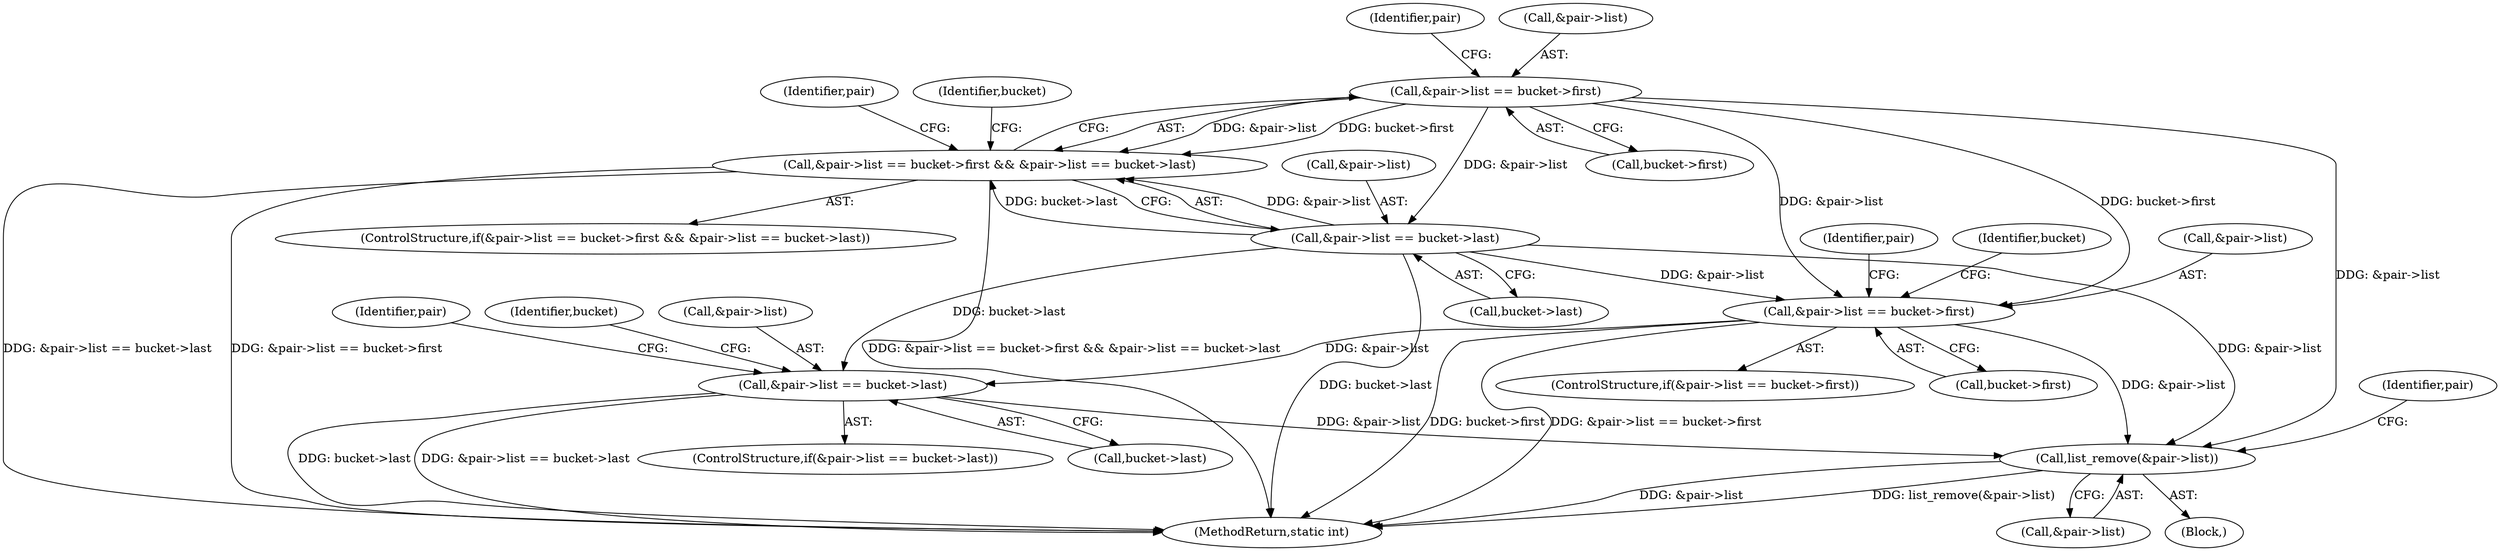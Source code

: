 digraph "0_jansson_8f80c2d83808150724d31793e6ade92749b1faa4_1@pointer" {
"1000137" [label="(Call,&pair->list == bucket->first)"];
"1000136" [label="(Call,&pair->list == bucket->first && &pair->list == bucket->last)"];
"1000145" [label="(Call,&pair->list == bucket->last)"];
"1000167" [label="(Call,&pair->list == bucket->first)"];
"1000186" [label="(Call,&pair->list == bucket->last)"];
"1000203" [label="(Call,list_remove(&pair->list))"];
"1000150" [label="(Call,bucket->last)"];
"1000204" [label="(Call,&pair->list)"];
"1000137" [label="(Call,&pair->list == bucket->first)"];
"1000146" [label="(Call,&pair->list)"];
"1000167" [label="(Call,&pair->list == bucket->first)"];
"1000189" [label="(Identifier,pair)"];
"1000177" [label="(Identifier,bucket)"];
"1000210" [label="(Identifier,pair)"];
"1000170" [label="(Identifier,pair)"];
"1000186" [label="(Call,&pair->list == bucket->last)"];
"1000136" [label="(Call,&pair->list == bucket->first && &pair->list == bucket->last)"];
"1000191" [label="(Call,bucket->last)"];
"1000166" [label="(ControlStructure,if(&pair->list == bucket->first))"];
"1000104" [label="(Block,)"];
"1000187" [label="(Call,&pair->list)"];
"1000148" [label="(Identifier,pair)"];
"1000155" [label="(Identifier,bucket)"];
"1000220" [label="(MethodReturn,static int)"];
"1000138" [label="(Call,&pair->list)"];
"1000145" [label="(Call,&pair->list == bucket->last)"];
"1000206" [label="(Identifier,pair)"];
"1000172" [label="(Call,bucket->first)"];
"1000142" [label="(Call,bucket->first)"];
"1000135" [label="(ControlStructure,if(&pair->list == bucket->first && &pair->list == bucket->last))"];
"1000203" [label="(Call,list_remove(&pair->list))"];
"1000196" [label="(Identifier,bucket)"];
"1000168" [label="(Call,&pair->list)"];
"1000185" [label="(ControlStructure,if(&pair->list == bucket->last))"];
"1000137" -> "1000136"  [label="AST: "];
"1000137" -> "1000142"  [label="CFG: "];
"1000138" -> "1000137"  [label="AST: "];
"1000142" -> "1000137"  [label="AST: "];
"1000148" -> "1000137"  [label="CFG: "];
"1000136" -> "1000137"  [label="CFG: "];
"1000137" -> "1000136"  [label="DDG: &pair->list"];
"1000137" -> "1000136"  [label="DDG: bucket->first"];
"1000137" -> "1000145"  [label="DDG: &pair->list"];
"1000137" -> "1000167"  [label="DDG: &pair->list"];
"1000137" -> "1000167"  [label="DDG: bucket->first"];
"1000137" -> "1000203"  [label="DDG: &pair->list"];
"1000136" -> "1000135"  [label="AST: "];
"1000136" -> "1000145"  [label="CFG: "];
"1000145" -> "1000136"  [label="AST: "];
"1000155" -> "1000136"  [label="CFG: "];
"1000170" -> "1000136"  [label="CFG: "];
"1000136" -> "1000220"  [label="DDG: &pair->list == bucket->first && &pair->list == bucket->last"];
"1000136" -> "1000220"  [label="DDG: &pair->list == bucket->last"];
"1000136" -> "1000220"  [label="DDG: &pair->list == bucket->first"];
"1000145" -> "1000136"  [label="DDG: &pair->list"];
"1000145" -> "1000136"  [label="DDG: bucket->last"];
"1000145" -> "1000150"  [label="CFG: "];
"1000146" -> "1000145"  [label="AST: "];
"1000150" -> "1000145"  [label="AST: "];
"1000145" -> "1000220"  [label="DDG: bucket->last"];
"1000145" -> "1000167"  [label="DDG: &pair->list"];
"1000145" -> "1000186"  [label="DDG: bucket->last"];
"1000145" -> "1000203"  [label="DDG: &pair->list"];
"1000167" -> "1000166"  [label="AST: "];
"1000167" -> "1000172"  [label="CFG: "];
"1000168" -> "1000167"  [label="AST: "];
"1000172" -> "1000167"  [label="AST: "];
"1000177" -> "1000167"  [label="CFG: "];
"1000189" -> "1000167"  [label="CFG: "];
"1000167" -> "1000220"  [label="DDG: bucket->first"];
"1000167" -> "1000220"  [label="DDG: &pair->list == bucket->first"];
"1000167" -> "1000186"  [label="DDG: &pair->list"];
"1000167" -> "1000203"  [label="DDG: &pair->list"];
"1000186" -> "1000185"  [label="AST: "];
"1000186" -> "1000191"  [label="CFG: "];
"1000187" -> "1000186"  [label="AST: "];
"1000191" -> "1000186"  [label="AST: "];
"1000196" -> "1000186"  [label="CFG: "];
"1000206" -> "1000186"  [label="CFG: "];
"1000186" -> "1000220"  [label="DDG: &pair->list == bucket->last"];
"1000186" -> "1000220"  [label="DDG: bucket->last"];
"1000186" -> "1000203"  [label="DDG: &pair->list"];
"1000203" -> "1000104"  [label="AST: "];
"1000203" -> "1000204"  [label="CFG: "];
"1000204" -> "1000203"  [label="AST: "];
"1000210" -> "1000203"  [label="CFG: "];
"1000203" -> "1000220"  [label="DDG: list_remove(&pair->list)"];
"1000203" -> "1000220"  [label="DDG: &pair->list"];
}
